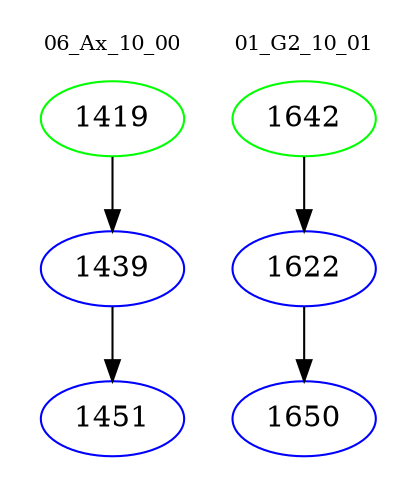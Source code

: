 digraph{
subgraph cluster_0 {
color = white
label = "06_Ax_10_00";
fontsize=10;
T0_1419 [label="1419", color="green"]
T0_1419 -> T0_1439 [color="black"]
T0_1439 [label="1439", color="blue"]
T0_1439 -> T0_1451 [color="black"]
T0_1451 [label="1451", color="blue"]
}
subgraph cluster_1 {
color = white
label = "01_G2_10_01";
fontsize=10;
T1_1642 [label="1642", color="green"]
T1_1642 -> T1_1622 [color="black"]
T1_1622 [label="1622", color="blue"]
T1_1622 -> T1_1650 [color="black"]
T1_1650 [label="1650", color="blue"]
}
}
